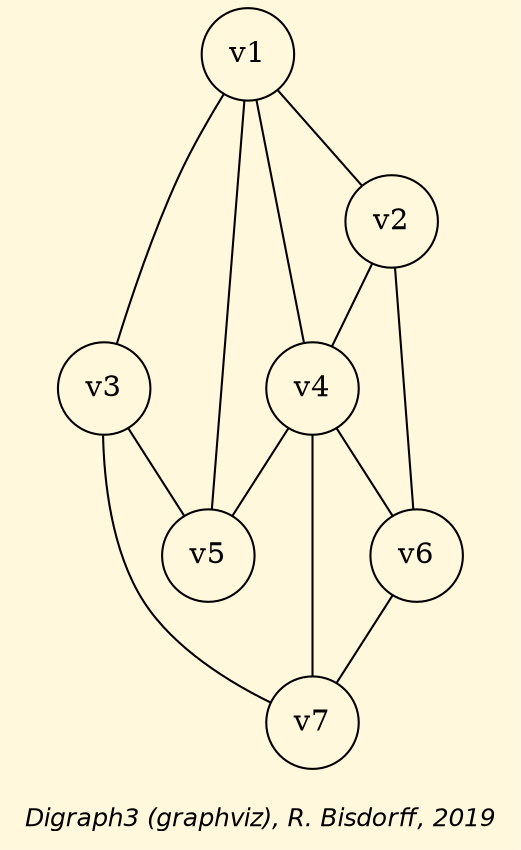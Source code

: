 strict graph G {
graph [ bgcolor = cornsilk, fontname = "Helvetica-Oblique",
 fontsize = 12,
 label = "\nDigraph3 (graphviz), R. Bisdorff, 2019", size="7,7"];
n1 [shape = "circle", label = "v1"];
n2 [shape = "circle", label = "v2"];
n3 [shape = "circle", label = "v3"];
n4 [shape = "circle", label = "v4"];
n5 [shape = "circle", label = "v5"];
n6 [shape = "circle", label = "v6"];
n7 [shape = "circle", label = "v7"];
n1-- n2 [dir=both,style="setlinewidth(1)",color=black, arrowhead=none, arrowtail=none] ;
n1-- n3 [dir=both,style="setlinewidth(1)",color=black, arrowhead=none, arrowtail=none] ;
n1-- n4 [dir=both,style="setlinewidth(1)",color=black, arrowhead=none, arrowtail=none] ;
n1-- n5 [dir=both,style="setlinewidth(1)",color=black, arrowhead=none, arrowtail=none] ;
n2-- n4 [dir=both,style="setlinewidth(1)",color=black, arrowhead=none, arrowtail=none] ;
n2-- n6 [dir=both,style="setlinewidth(1)",color=black, arrowhead=none, arrowtail=none] ;
n3-- n5 [dir=both,style="setlinewidth(1)",color=black, arrowhead=none, arrowtail=none] ;
n3-- n7 [dir=both,style="setlinewidth(1)",color=black, arrowhead=none, arrowtail=none] ;
n4-- n5 [dir=both,style="setlinewidth(1)",color=black, arrowhead=none, arrowtail=none] ;
n4-- n6 [dir=both,style="setlinewidth(1)",color=black, arrowhead=none, arrowtail=none] ;
n4-- n7 [dir=both,style="setlinewidth(1)",color=black, arrowhead=none, arrowtail=none] ;
n6-- n7 [dir=both,style="setlinewidth(1)",color=black, arrowhead=none, arrowtail=none] ;
}
